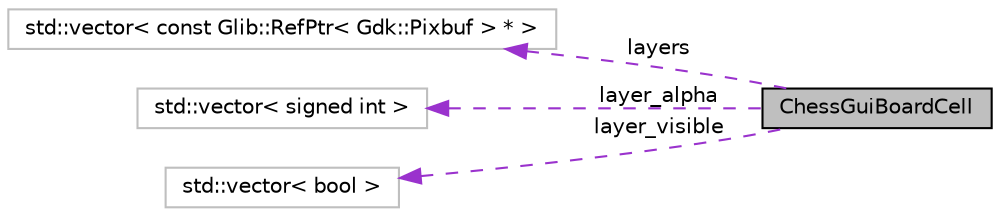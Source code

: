 digraph G
{
  bgcolor="transparent";
  edge [fontname="Helvetica",fontsize="10",labelfontname="Helvetica",labelfontsize="10"];
  node [fontname="Helvetica",fontsize="10",shape=record];
  rankdir=LR;
  Node1 [label="ChessGuiBoardCell",height=0.2,width=0.4,color="black", fillcolor="grey75", style="filled" fontcolor="black"];
  Node2 -> Node1 [dir=back,color="darkorchid3",fontsize="10",style="dashed",label="layers",fontname="Helvetica"];
  Node2 [label="std::vector\< const Glib::RefPtr\< Gdk::Pixbuf \> * \>",height=0.2,width=0.4,color="grey75"];
  Node3 -> Node1 [dir=back,color="darkorchid3",fontsize="10",style="dashed",label="layer_alpha",fontname="Helvetica"];
  Node3 [label="std::vector\< signed int \>",height=0.2,width=0.4,color="grey75"];
  Node4 -> Node1 [dir=back,color="darkorchid3",fontsize="10",style="dashed",label="layer_visible",fontname="Helvetica"];
  Node4 [label="std::vector\< bool \>",height=0.2,width=0.4,color="grey75"];
}
